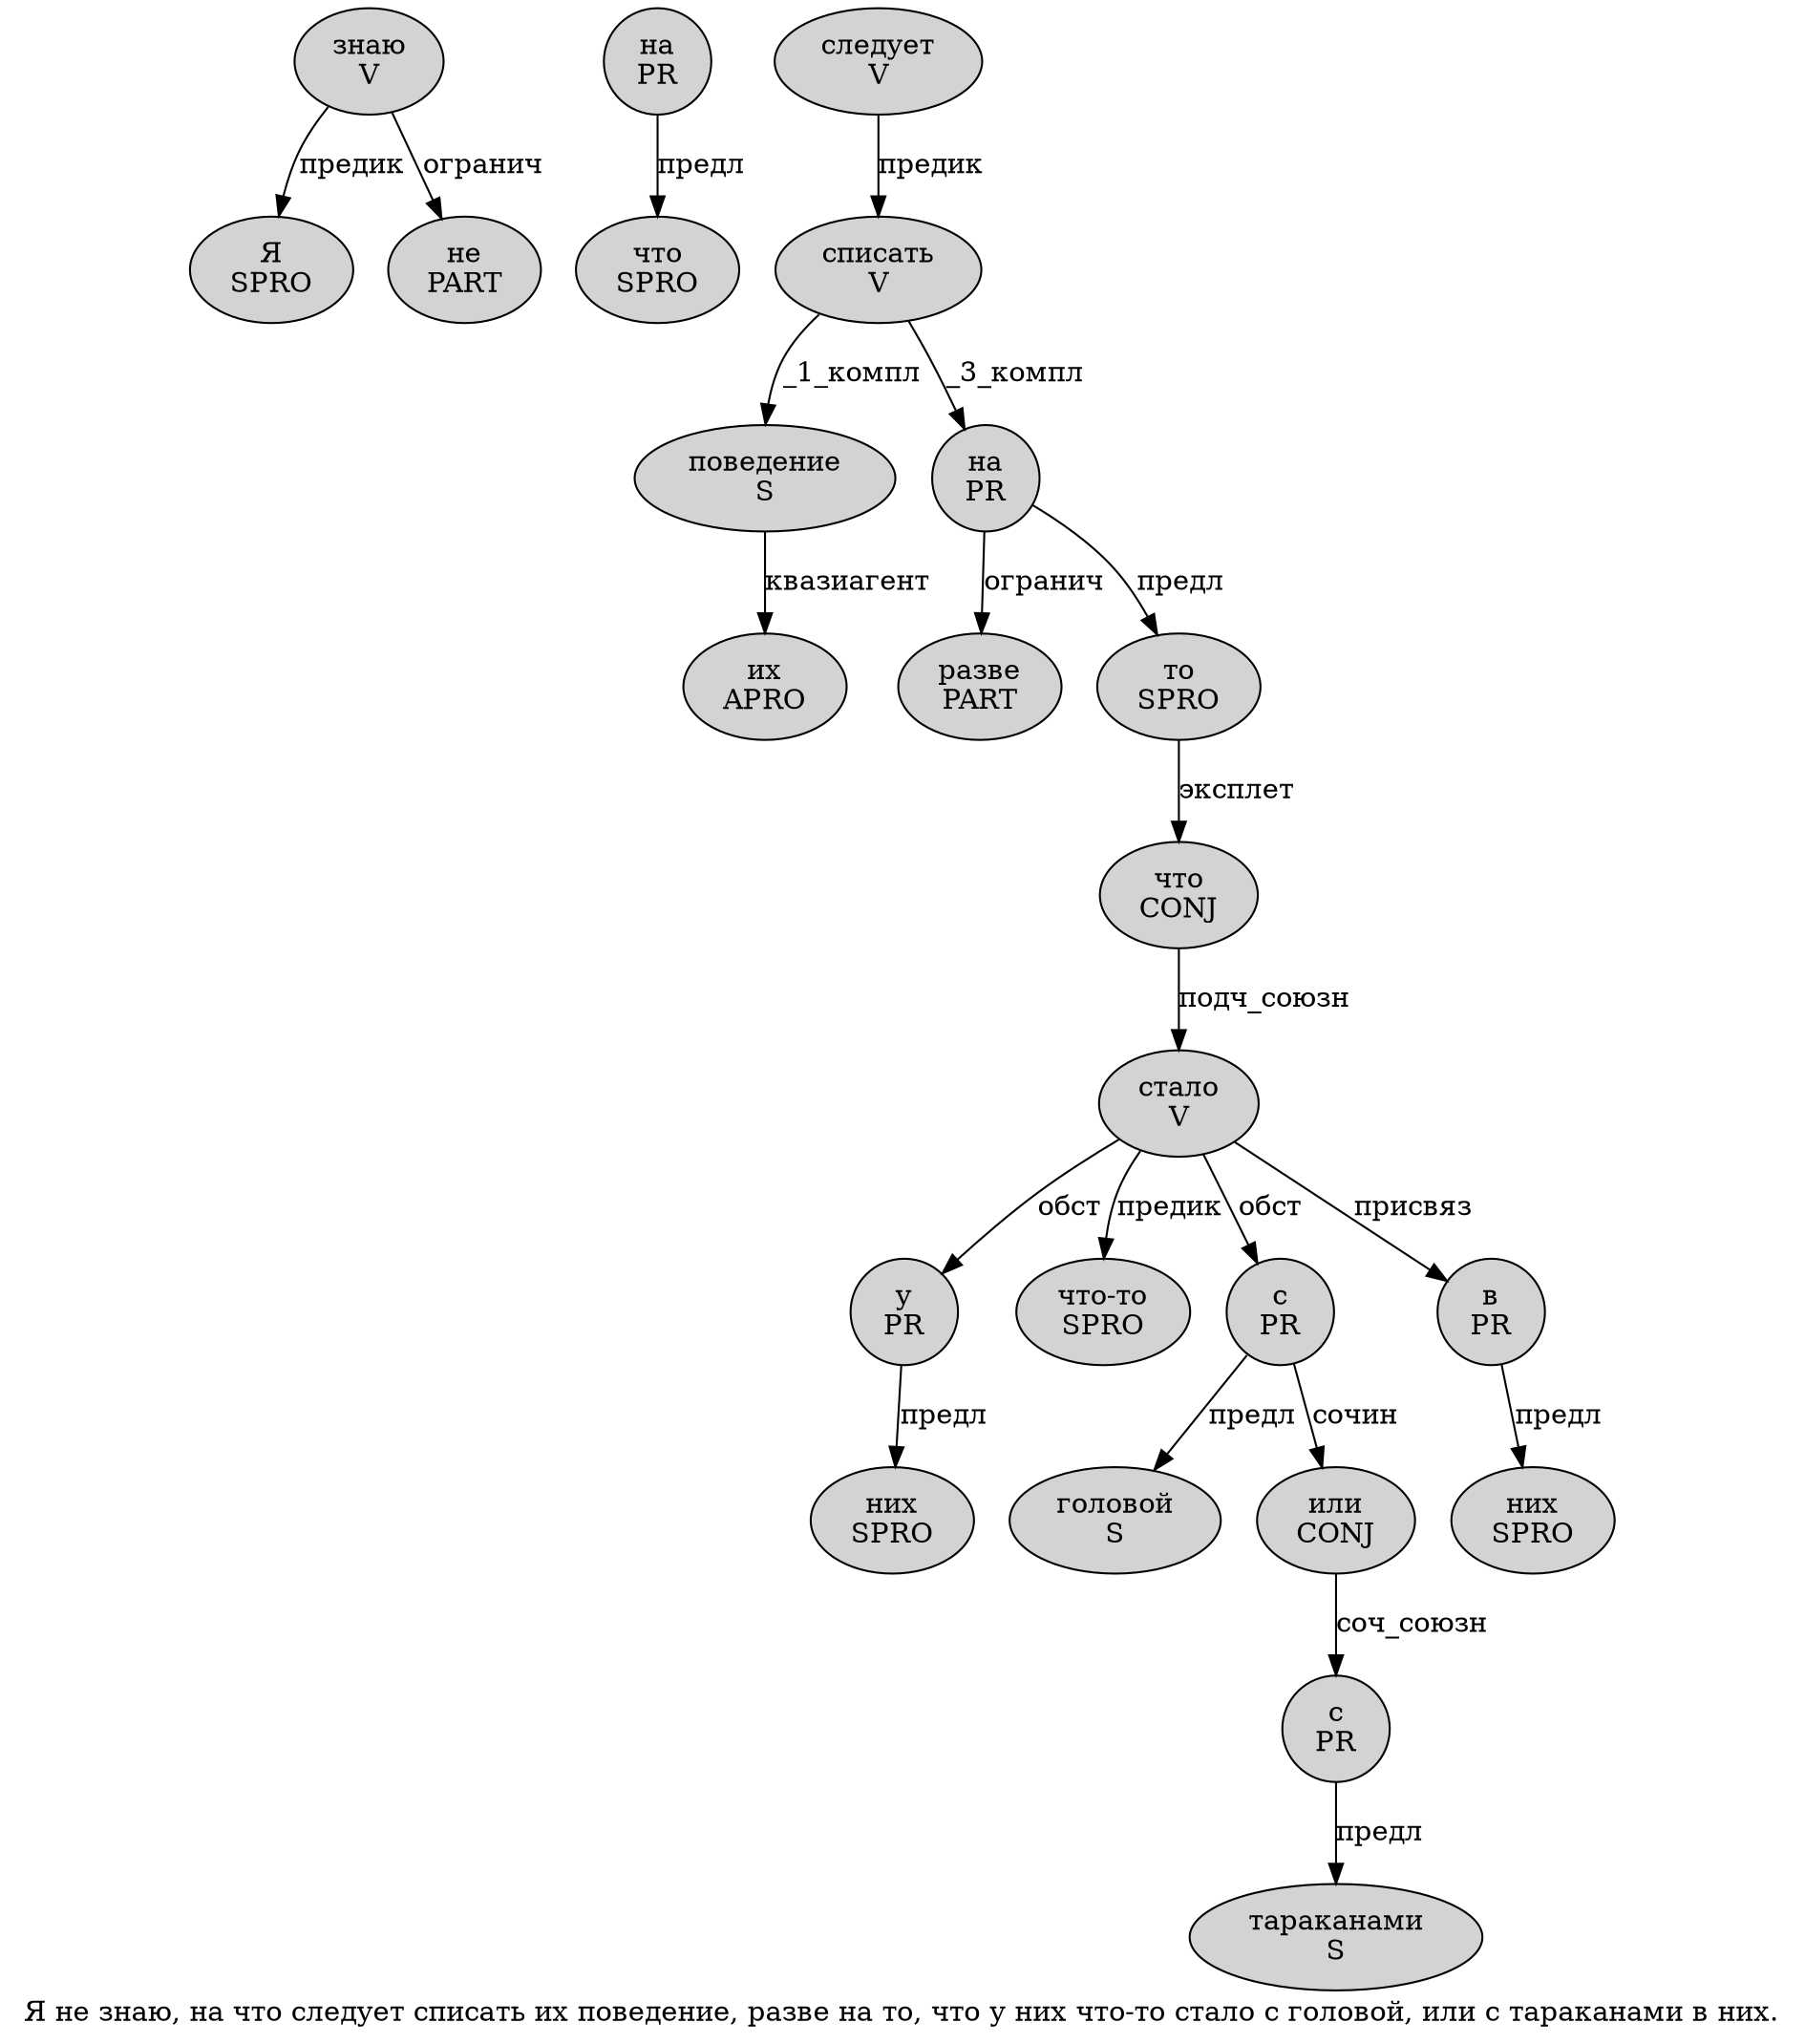 digraph SENTENCE_2877 {
	graph [label="Я не знаю, на что следует списать их поведение, разве на то, что у них что-то стало с головой, или с тараканами в них."]
	node [style=filled]
		0 [label="Я
SPRO" color="" fillcolor=lightgray penwidth=1 shape=ellipse]
		1 [label="не
PART" color="" fillcolor=lightgray penwidth=1 shape=ellipse]
		2 [label="знаю
V" color="" fillcolor=lightgray penwidth=1 shape=ellipse]
		4 [label="на
PR" color="" fillcolor=lightgray penwidth=1 shape=ellipse]
		5 [label="что
SPRO" color="" fillcolor=lightgray penwidth=1 shape=ellipse]
		6 [label="следует
V" color="" fillcolor=lightgray penwidth=1 shape=ellipse]
		7 [label="списать
V" color="" fillcolor=lightgray penwidth=1 shape=ellipse]
		8 [label="их
APRO" color="" fillcolor=lightgray penwidth=1 shape=ellipse]
		9 [label="поведение
S" color="" fillcolor=lightgray penwidth=1 shape=ellipse]
		11 [label="разве
PART" color="" fillcolor=lightgray penwidth=1 shape=ellipse]
		12 [label="на
PR" color="" fillcolor=lightgray penwidth=1 shape=ellipse]
		13 [label="то
SPRO" color="" fillcolor=lightgray penwidth=1 shape=ellipse]
		15 [label="что
CONJ" color="" fillcolor=lightgray penwidth=1 shape=ellipse]
		16 [label="у
PR" color="" fillcolor=lightgray penwidth=1 shape=ellipse]
		17 [label="них
SPRO" color="" fillcolor=lightgray penwidth=1 shape=ellipse]
		18 [label="что-то
SPRO" color="" fillcolor=lightgray penwidth=1 shape=ellipse]
		19 [label="стало
V" color="" fillcolor=lightgray penwidth=1 shape=ellipse]
		20 [label="с
PR" color="" fillcolor=lightgray penwidth=1 shape=ellipse]
		21 [label="головой
S" color="" fillcolor=lightgray penwidth=1 shape=ellipse]
		23 [label="или
CONJ" color="" fillcolor=lightgray penwidth=1 shape=ellipse]
		24 [label="с
PR" color="" fillcolor=lightgray penwidth=1 shape=ellipse]
		25 [label="тараканами
S" color="" fillcolor=lightgray penwidth=1 shape=ellipse]
		26 [label="в
PR" color="" fillcolor=lightgray penwidth=1 shape=ellipse]
		27 [label="них
SPRO" color="" fillcolor=lightgray penwidth=1 shape=ellipse]
			12 -> 11 [label="огранич"]
			12 -> 13 [label="предл"]
			23 -> 24 [label="соч_союзн"]
			16 -> 17 [label="предл"]
			4 -> 5 [label="предл"]
			7 -> 9 [label="_1_компл"]
			7 -> 12 [label="_3_компл"]
			20 -> 21 [label="предл"]
			20 -> 23 [label="сочин"]
			19 -> 16 [label="обст"]
			19 -> 18 [label="предик"]
			19 -> 20 [label="обст"]
			19 -> 26 [label="присвяз"]
			26 -> 27 [label="предл"]
			2 -> 0 [label="предик"]
			2 -> 1 [label="огранич"]
			13 -> 15 [label="эксплет"]
			24 -> 25 [label="предл"]
			9 -> 8 [label="квазиагент"]
			15 -> 19 [label="подч_союзн"]
			6 -> 7 [label="предик"]
}